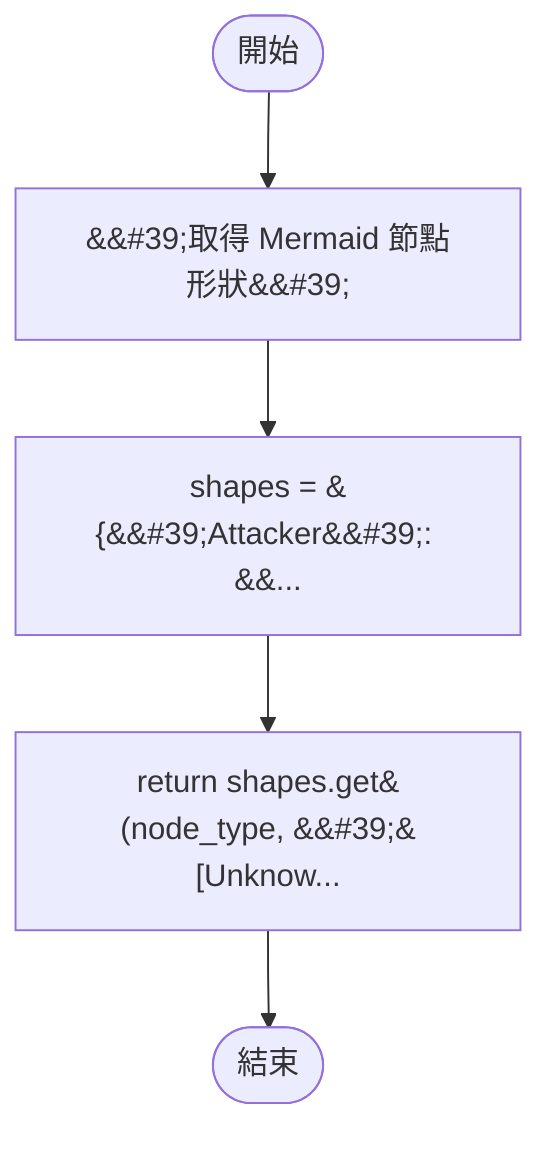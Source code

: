 flowchart TB
    n1([開始])
    n2([結束])
    n3[&amp;&#35;39;取得 Mermaid 節點形狀&amp;&#35;39;]
    n4[shapes = &#123;&amp;&#35;39;Attacker&amp;&#35;39;: &amp;&...]
    n5[return shapes.get&#40;node_type, &amp;&#35;39;&#91;Unknow...]
    n1 --> n3
    n3 --> n4
    n4 --> n5
    n5 --> n2
